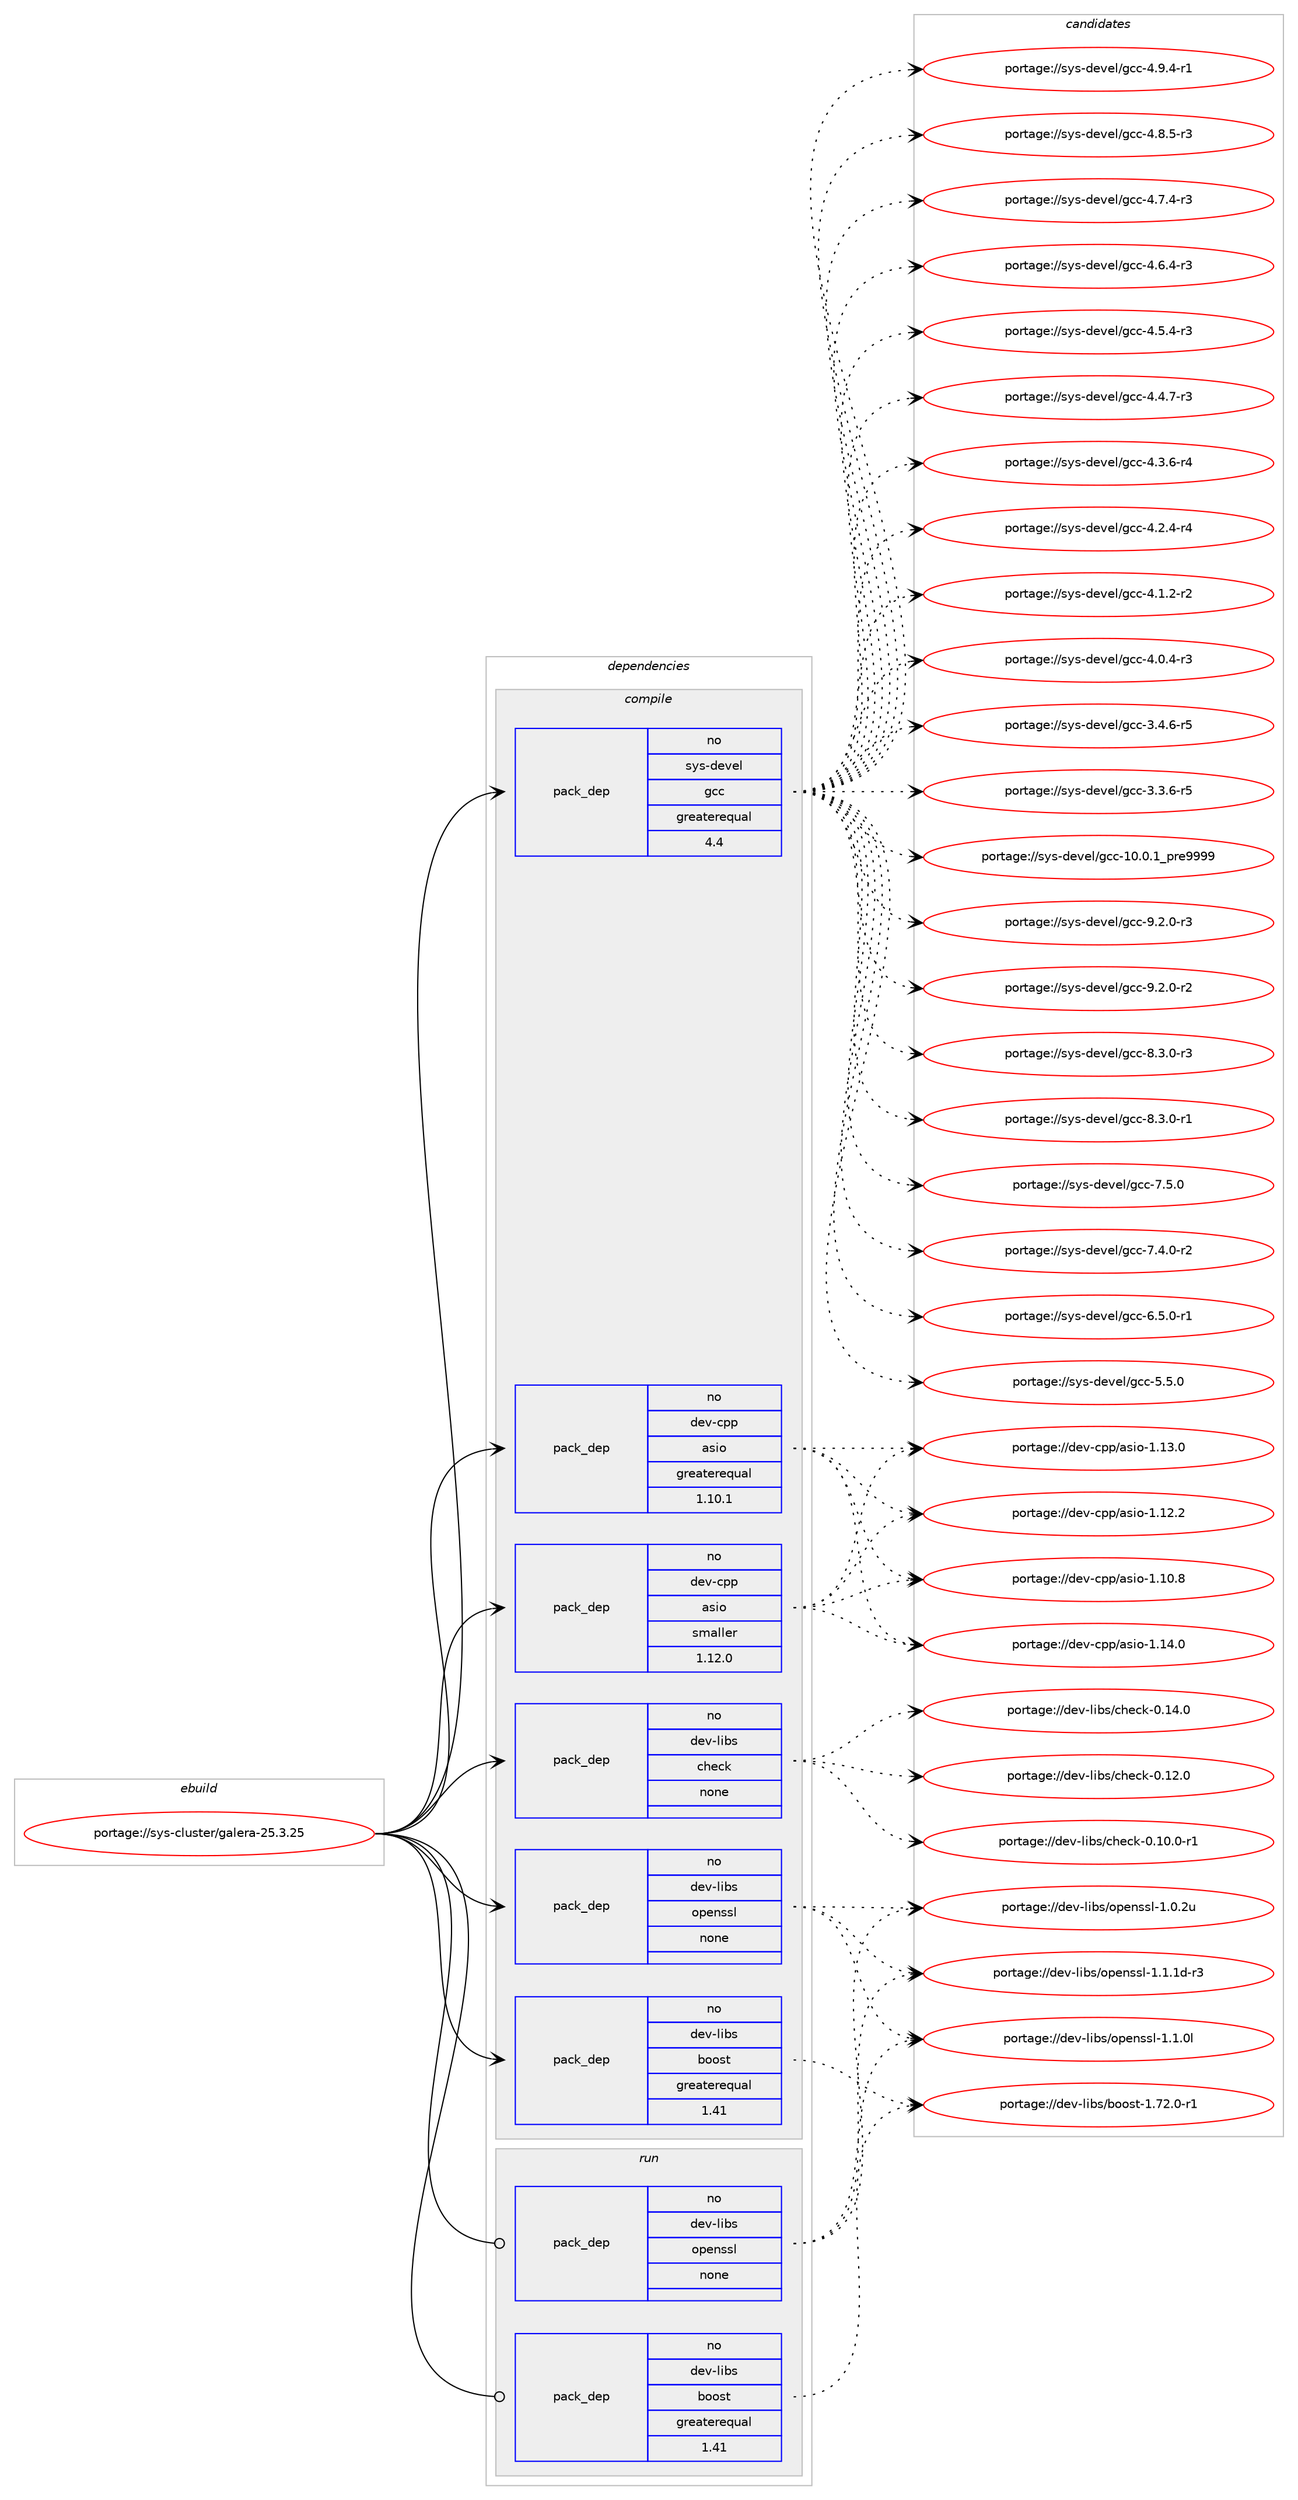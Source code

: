 digraph prolog {

# *************
# Graph options
# *************

newrank=true;
concentrate=true;
compound=true;
graph [rankdir=LR,fontname=Helvetica,fontsize=10,ranksep=1.5];#, ranksep=2.5, nodesep=0.2];
edge  [arrowhead=vee];
node  [fontname=Helvetica,fontsize=10];

# **********
# The ebuild
# **********

subgraph cluster_leftcol {
color=gray;
rank=same;
label=<<i>ebuild</i>>;
id [label="portage://sys-cluster/galera-25.3.25", color=red, width=4, href="../sys-cluster/galera-25.3.25.svg"];
}

# ****************
# The dependencies
# ****************

subgraph cluster_midcol {
color=gray;
label=<<i>dependencies</i>>;
subgraph cluster_compile {
fillcolor="#eeeeee";
style=filled;
label=<<i>compile</i>>;
subgraph pack45458 {
dependency58483 [label=<<TABLE BORDER="0" CELLBORDER="1" CELLSPACING="0" CELLPADDING="4" WIDTH="220"><TR><TD ROWSPAN="6" CELLPADDING="30">pack_dep</TD></TR><TR><TD WIDTH="110">no</TD></TR><TR><TD>dev-cpp</TD></TR><TR><TD>asio</TD></TR><TR><TD>greaterequal</TD></TR><TR><TD>1.10.1</TD></TR></TABLE>>, shape=none, color=blue];
}
id:e -> dependency58483:w [weight=20,style="solid",arrowhead="vee"];
subgraph pack45459 {
dependency58484 [label=<<TABLE BORDER="0" CELLBORDER="1" CELLSPACING="0" CELLPADDING="4" WIDTH="220"><TR><TD ROWSPAN="6" CELLPADDING="30">pack_dep</TD></TR><TR><TD WIDTH="110">no</TD></TR><TR><TD>dev-cpp</TD></TR><TR><TD>asio</TD></TR><TR><TD>smaller</TD></TR><TR><TD>1.12.0</TD></TR></TABLE>>, shape=none, color=blue];
}
id:e -> dependency58484:w [weight=20,style="solid",arrowhead="vee"];
subgraph pack45460 {
dependency58485 [label=<<TABLE BORDER="0" CELLBORDER="1" CELLSPACING="0" CELLPADDING="4" WIDTH="220"><TR><TD ROWSPAN="6" CELLPADDING="30">pack_dep</TD></TR><TR><TD WIDTH="110">no</TD></TR><TR><TD>dev-libs</TD></TR><TR><TD>boost</TD></TR><TR><TD>greaterequal</TD></TR><TR><TD>1.41</TD></TR></TABLE>>, shape=none, color=blue];
}
id:e -> dependency58485:w [weight=20,style="solid",arrowhead="vee"];
subgraph pack45461 {
dependency58486 [label=<<TABLE BORDER="0" CELLBORDER="1" CELLSPACING="0" CELLPADDING="4" WIDTH="220"><TR><TD ROWSPAN="6" CELLPADDING="30">pack_dep</TD></TR><TR><TD WIDTH="110">no</TD></TR><TR><TD>dev-libs</TD></TR><TR><TD>check</TD></TR><TR><TD>none</TD></TR><TR><TD></TD></TR></TABLE>>, shape=none, color=blue];
}
id:e -> dependency58486:w [weight=20,style="solid",arrowhead="vee"];
subgraph pack45462 {
dependency58487 [label=<<TABLE BORDER="0" CELLBORDER="1" CELLSPACING="0" CELLPADDING="4" WIDTH="220"><TR><TD ROWSPAN="6" CELLPADDING="30">pack_dep</TD></TR><TR><TD WIDTH="110">no</TD></TR><TR><TD>dev-libs</TD></TR><TR><TD>openssl</TD></TR><TR><TD>none</TD></TR><TR><TD></TD></TR></TABLE>>, shape=none, color=blue];
}
id:e -> dependency58487:w [weight=20,style="solid",arrowhead="vee"];
subgraph pack45463 {
dependency58488 [label=<<TABLE BORDER="0" CELLBORDER="1" CELLSPACING="0" CELLPADDING="4" WIDTH="220"><TR><TD ROWSPAN="6" CELLPADDING="30">pack_dep</TD></TR><TR><TD WIDTH="110">no</TD></TR><TR><TD>sys-devel</TD></TR><TR><TD>gcc</TD></TR><TR><TD>greaterequal</TD></TR><TR><TD>4.4</TD></TR></TABLE>>, shape=none, color=blue];
}
id:e -> dependency58488:w [weight=20,style="solid",arrowhead="vee"];
}
subgraph cluster_compileandrun {
fillcolor="#eeeeee";
style=filled;
label=<<i>compile and run</i>>;
}
subgraph cluster_run {
fillcolor="#eeeeee";
style=filled;
label=<<i>run</i>>;
subgraph pack45464 {
dependency58489 [label=<<TABLE BORDER="0" CELLBORDER="1" CELLSPACING="0" CELLPADDING="4" WIDTH="220"><TR><TD ROWSPAN="6" CELLPADDING="30">pack_dep</TD></TR><TR><TD WIDTH="110">no</TD></TR><TR><TD>dev-libs</TD></TR><TR><TD>boost</TD></TR><TR><TD>greaterequal</TD></TR><TR><TD>1.41</TD></TR></TABLE>>, shape=none, color=blue];
}
id:e -> dependency58489:w [weight=20,style="solid",arrowhead="odot"];
subgraph pack45465 {
dependency58490 [label=<<TABLE BORDER="0" CELLBORDER="1" CELLSPACING="0" CELLPADDING="4" WIDTH="220"><TR><TD ROWSPAN="6" CELLPADDING="30">pack_dep</TD></TR><TR><TD WIDTH="110">no</TD></TR><TR><TD>dev-libs</TD></TR><TR><TD>openssl</TD></TR><TR><TD>none</TD></TR><TR><TD></TD></TR></TABLE>>, shape=none, color=blue];
}
id:e -> dependency58490:w [weight=20,style="solid",arrowhead="odot"];
}
}

# **************
# The candidates
# **************

subgraph cluster_choices {
rank=same;
color=gray;
label=<<i>candidates</i>>;

subgraph choice45458 {
color=black;
nodesep=1;
choice1001011184599112112479711510511145494649524648 [label="portage://dev-cpp/asio-1.14.0", color=red, width=4,href="../dev-cpp/asio-1.14.0.svg"];
choice1001011184599112112479711510511145494649514648 [label="portage://dev-cpp/asio-1.13.0", color=red, width=4,href="../dev-cpp/asio-1.13.0.svg"];
choice1001011184599112112479711510511145494649504650 [label="portage://dev-cpp/asio-1.12.2", color=red, width=4,href="../dev-cpp/asio-1.12.2.svg"];
choice1001011184599112112479711510511145494649484656 [label="portage://dev-cpp/asio-1.10.8", color=red, width=4,href="../dev-cpp/asio-1.10.8.svg"];
dependency58483:e -> choice1001011184599112112479711510511145494649524648:w [style=dotted,weight="100"];
dependency58483:e -> choice1001011184599112112479711510511145494649514648:w [style=dotted,weight="100"];
dependency58483:e -> choice1001011184599112112479711510511145494649504650:w [style=dotted,weight="100"];
dependency58483:e -> choice1001011184599112112479711510511145494649484656:w [style=dotted,weight="100"];
}
subgraph choice45459 {
color=black;
nodesep=1;
choice1001011184599112112479711510511145494649524648 [label="portage://dev-cpp/asio-1.14.0", color=red, width=4,href="../dev-cpp/asio-1.14.0.svg"];
choice1001011184599112112479711510511145494649514648 [label="portage://dev-cpp/asio-1.13.0", color=red, width=4,href="../dev-cpp/asio-1.13.0.svg"];
choice1001011184599112112479711510511145494649504650 [label="portage://dev-cpp/asio-1.12.2", color=red, width=4,href="../dev-cpp/asio-1.12.2.svg"];
choice1001011184599112112479711510511145494649484656 [label="portage://dev-cpp/asio-1.10.8", color=red, width=4,href="../dev-cpp/asio-1.10.8.svg"];
dependency58484:e -> choice1001011184599112112479711510511145494649524648:w [style=dotted,weight="100"];
dependency58484:e -> choice1001011184599112112479711510511145494649514648:w [style=dotted,weight="100"];
dependency58484:e -> choice1001011184599112112479711510511145494649504650:w [style=dotted,weight="100"];
dependency58484:e -> choice1001011184599112112479711510511145494649484656:w [style=dotted,weight="100"];
}
subgraph choice45460 {
color=black;
nodesep=1;
choice10010111845108105981154798111111115116454946555046484511449 [label="portage://dev-libs/boost-1.72.0-r1", color=red, width=4,href="../dev-libs/boost-1.72.0-r1.svg"];
dependency58485:e -> choice10010111845108105981154798111111115116454946555046484511449:w [style=dotted,weight="100"];
}
subgraph choice45461 {
color=black;
nodesep=1;
choice100101118451081059811547991041019910745484649524648 [label="portage://dev-libs/check-0.14.0", color=red, width=4,href="../dev-libs/check-0.14.0.svg"];
choice100101118451081059811547991041019910745484649504648 [label="portage://dev-libs/check-0.12.0", color=red, width=4,href="../dev-libs/check-0.12.0.svg"];
choice1001011184510810598115479910410199107454846494846484511449 [label="portage://dev-libs/check-0.10.0-r1", color=red, width=4,href="../dev-libs/check-0.10.0-r1.svg"];
dependency58486:e -> choice100101118451081059811547991041019910745484649524648:w [style=dotted,weight="100"];
dependency58486:e -> choice100101118451081059811547991041019910745484649504648:w [style=dotted,weight="100"];
dependency58486:e -> choice1001011184510810598115479910410199107454846494846484511449:w [style=dotted,weight="100"];
}
subgraph choice45462 {
color=black;
nodesep=1;
choice1001011184510810598115471111121011101151151084549464946491004511451 [label="portage://dev-libs/openssl-1.1.1d-r3", color=red, width=4,href="../dev-libs/openssl-1.1.1d-r3.svg"];
choice100101118451081059811547111112101110115115108454946494648108 [label="portage://dev-libs/openssl-1.1.0l", color=red, width=4,href="../dev-libs/openssl-1.1.0l.svg"];
choice100101118451081059811547111112101110115115108454946484650117 [label="portage://dev-libs/openssl-1.0.2u", color=red, width=4,href="../dev-libs/openssl-1.0.2u.svg"];
dependency58487:e -> choice1001011184510810598115471111121011101151151084549464946491004511451:w [style=dotted,weight="100"];
dependency58487:e -> choice100101118451081059811547111112101110115115108454946494648108:w [style=dotted,weight="100"];
dependency58487:e -> choice100101118451081059811547111112101110115115108454946484650117:w [style=dotted,weight="100"];
}
subgraph choice45463 {
color=black;
nodesep=1;
choice115121115451001011181011084710399994557465046484511451 [label="portage://sys-devel/gcc-9.2.0-r3", color=red, width=4,href="../sys-devel/gcc-9.2.0-r3.svg"];
choice115121115451001011181011084710399994557465046484511450 [label="portage://sys-devel/gcc-9.2.0-r2", color=red, width=4,href="../sys-devel/gcc-9.2.0-r2.svg"];
choice115121115451001011181011084710399994556465146484511451 [label="portage://sys-devel/gcc-8.3.0-r3", color=red, width=4,href="../sys-devel/gcc-8.3.0-r3.svg"];
choice115121115451001011181011084710399994556465146484511449 [label="portage://sys-devel/gcc-8.3.0-r1", color=red, width=4,href="../sys-devel/gcc-8.3.0-r1.svg"];
choice11512111545100101118101108471039999455546534648 [label="portage://sys-devel/gcc-7.5.0", color=red, width=4,href="../sys-devel/gcc-7.5.0.svg"];
choice115121115451001011181011084710399994555465246484511450 [label="portage://sys-devel/gcc-7.4.0-r2", color=red, width=4,href="../sys-devel/gcc-7.4.0-r2.svg"];
choice115121115451001011181011084710399994554465346484511449 [label="portage://sys-devel/gcc-6.5.0-r1", color=red, width=4,href="../sys-devel/gcc-6.5.0-r1.svg"];
choice11512111545100101118101108471039999455346534648 [label="portage://sys-devel/gcc-5.5.0", color=red, width=4,href="../sys-devel/gcc-5.5.0.svg"];
choice115121115451001011181011084710399994552465746524511449 [label="portage://sys-devel/gcc-4.9.4-r1", color=red, width=4,href="../sys-devel/gcc-4.9.4-r1.svg"];
choice115121115451001011181011084710399994552465646534511451 [label="portage://sys-devel/gcc-4.8.5-r3", color=red, width=4,href="../sys-devel/gcc-4.8.5-r3.svg"];
choice115121115451001011181011084710399994552465546524511451 [label="portage://sys-devel/gcc-4.7.4-r3", color=red, width=4,href="../sys-devel/gcc-4.7.4-r3.svg"];
choice115121115451001011181011084710399994552465446524511451 [label="portage://sys-devel/gcc-4.6.4-r3", color=red, width=4,href="../sys-devel/gcc-4.6.4-r3.svg"];
choice115121115451001011181011084710399994552465346524511451 [label="portage://sys-devel/gcc-4.5.4-r3", color=red, width=4,href="../sys-devel/gcc-4.5.4-r3.svg"];
choice115121115451001011181011084710399994552465246554511451 [label="portage://sys-devel/gcc-4.4.7-r3", color=red, width=4,href="../sys-devel/gcc-4.4.7-r3.svg"];
choice115121115451001011181011084710399994552465146544511452 [label="portage://sys-devel/gcc-4.3.6-r4", color=red, width=4,href="../sys-devel/gcc-4.3.6-r4.svg"];
choice115121115451001011181011084710399994552465046524511452 [label="portage://sys-devel/gcc-4.2.4-r4", color=red, width=4,href="../sys-devel/gcc-4.2.4-r4.svg"];
choice115121115451001011181011084710399994552464946504511450 [label="portage://sys-devel/gcc-4.1.2-r2", color=red, width=4,href="../sys-devel/gcc-4.1.2-r2.svg"];
choice115121115451001011181011084710399994552464846524511451 [label="portage://sys-devel/gcc-4.0.4-r3", color=red, width=4,href="../sys-devel/gcc-4.0.4-r3.svg"];
choice115121115451001011181011084710399994551465246544511453 [label="portage://sys-devel/gcc-3.4.6-r5", color=red, width=4,href="../sys-devel/gcc-3.4.6-r5.svg"];
choice115121115451001011181011084710399994551465146544511453 [label="portage://sys-devel/gcc-3.3.6-r5", color=red, width=4,href="../sys-devel/gcc-3.3.6-r5.svg"];
choice11512111545100101118101108471039999454948464846499511211410157575757 [label="portage://sys-devel/gcc-10.0.1_pre9999", color=red, width=4,href="../sys-devel/gcc-10.0.1_pre9999.svg"];
dependency58488:e -> choice115121115451001011181011084710399994557465046484511451:w [style=dotted,weight="100"];
dependency58488:e -> choice115121115451001011181011084710399994557465046484511450:w [style=dotted,weight="100"];
dependency58488:e -> choice115121115451001011181011084710399994556465146484511451:w [style=dotted,weight="100"];
dependency58488:e -> choice115121115451001011181011084710399994556465146484511449:w [style=dotted,weight="100"];
dependency58488:e -> choice11512111545100101118101108471039999455546534648:w [style=dotted,weight="100"];
dependency58488:e -> choice115121115451001011181011084710399994555465246484511450:w [style=dotted,weight="100"];
dependency58488:e -> choice115121115451001011181011084710399994554465346484511449:w [style=dotted,weight="100"];
dependency58488:e -> choice11512111545100101118101108471039999455346534648:w [style=dotted,weight="100"];
dependency58488:e -> choice115121115451001011181011084710399994552465746524511449:w [style=dotted,weight="100"];
dependency58488:e -> choice115121115451001011181011084710399994552465646534511451:w [style=dotted,weight="100"];
dependency58488:e -> choice115121115451001011181011084710399994552465546524511451:w [style=dotted,weight="100"];
dependency58488:e -> choice115121115451001011181011084710399994552465446524511451:w [style=dotted,weight="100"];
dependency58488:e -> choice115121115451001011181011084710399994552465346524511451:w [style=dotted,weight="100"];
dependency58488:e -> choice115121115451001011181011084710399994552465246554511451:w [style=dotted,weight="100"];
dependency58488:e -> choice115121115451001011181011084710399994552465146544511452:w [style=dotted,weight="100"];
dependency58488:e -> choice115121115451001011181011084710399994552465046524511452:w [style=dotted,weight="100"];
dependency58488:e -> choice115121115451001011181011084710399994552464946504511450:w [style=dotted,weight="100"];
dependency58488:e -> choice115121115451001011181011084710399994552464846524511451:w [style=dotted,weight="100"];
dependency58488:e -> choice115121115451001011181011084710399994551465246544511453:w [style=dotted,weight="100"];
dependency58488:e -> choice115121115451001011181011084710399994551465146544511453:w [style=dotted,weight="100"];
dependency58488:e -> choice11512111545100101118101108471039999454948464846499511211410157575757:w [style=dotted,weight="100"];
}
subgraph choice45464 {
color=black;
nodesep=1;
choice10010111845108105981154798111111115116454946555046484511449 [label="portage://dev-libs/boost-1.72.0-r1", color=red, width=4,href="../dev-libs/boost-1.72.0-r1.svg"];
dependency58489:e -> choice10010111845108105981154798111111115116454946555046484511449:w [style=dotted,weight="100"];
}
subgraph choice45465 {
color=black;
nodesep=1;
choice1001011184510810598115471111121011101151151084549464946491004511451 [label="portage://dev-libs/openssl-1.1.1d-r3", color=red, width=4,href="../dev-libs/openssl-1.1.1d-r3.svg"];
choice100101118451081059811547111112101110115115108454946494648108 [label="portage://dev-libs/openssl-1.1.0l", color=red, width=4,href="../dev-libs/openssl-1.1.0l.svg"];
choice100101118451081059811547111112101110115115108454946484650117 [label="portage://dev-libs/openssl-1.0.2u", color=red, width=4,href="../dev-libs/openssl-1.0.2u.svg"];
dependency58490:e -> choice1001011184510810598115471111121011101151151084549464946491004511451:w [style=dotted,weight="100"];
dependency58490:e -> choice100101118451081059811547111112101110115115108454946494648108:w [style=dotted,weight="100"];
dependency58490:e -> choice100101118451081059811547111112101110115115108454946484650117:w [style=dotted,weight="100"];
}
}

}
